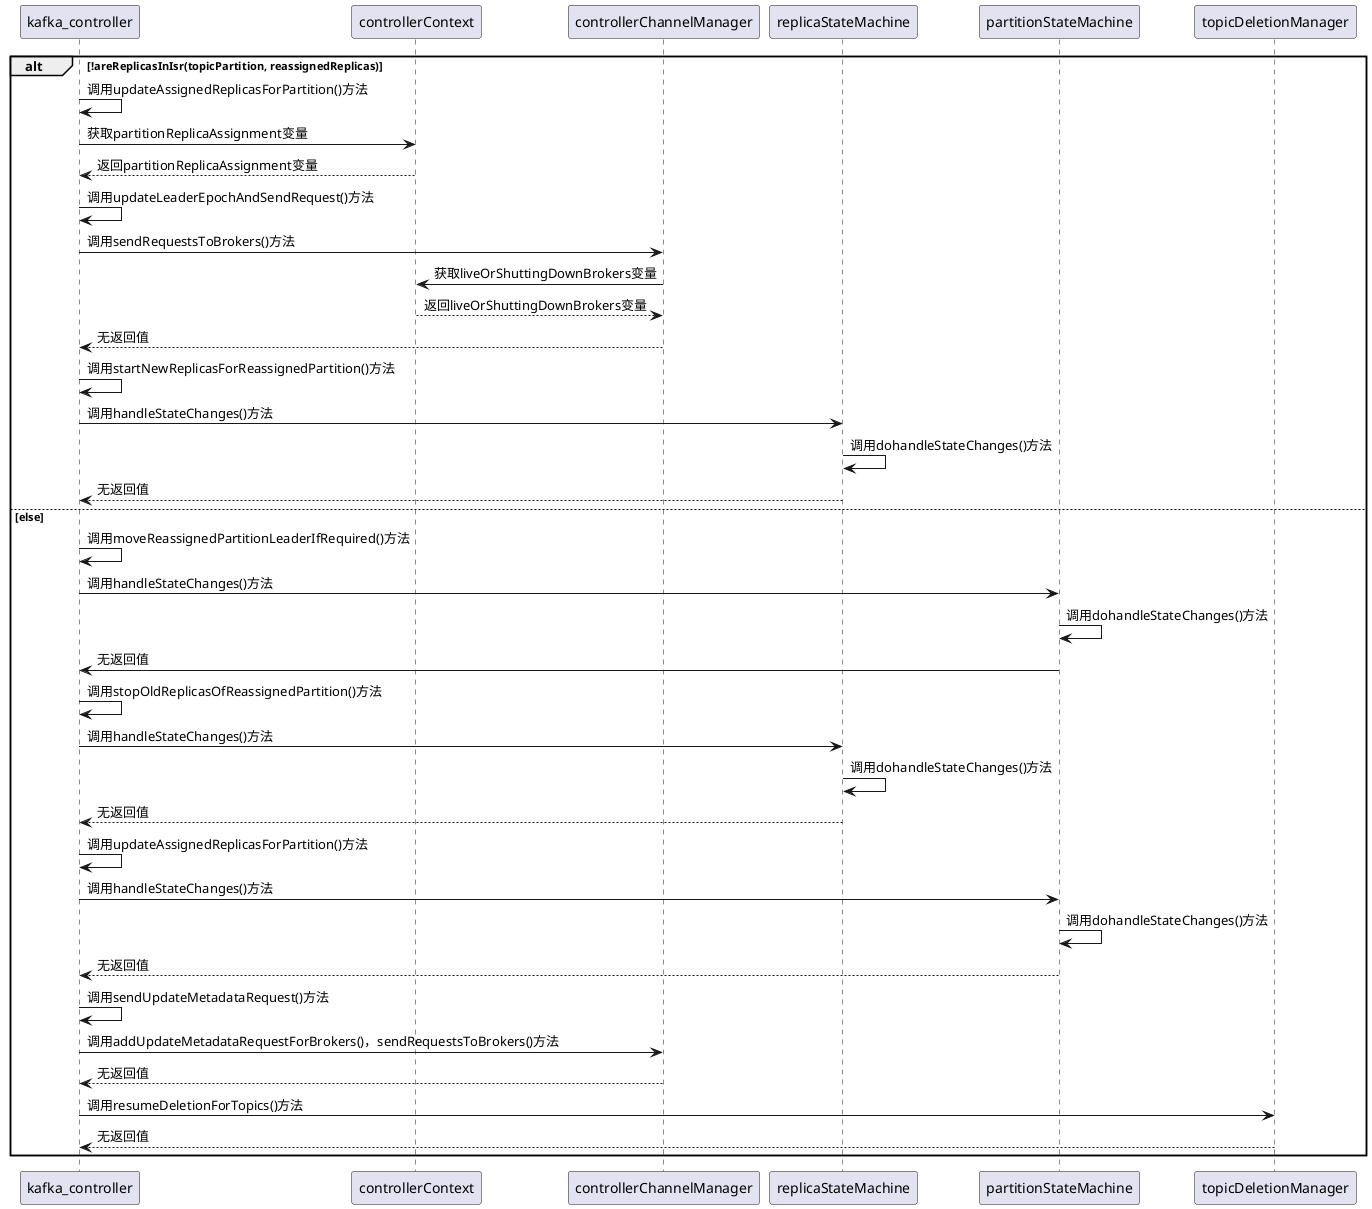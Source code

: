 @startuml

' actor Actor
' autonumber
alt !areReplicasInIsr(topicPartition, reassignedReplicas)
kafka_controller-> kafka_controller: 调用updateAssignedReplicasForPartition()方法
kafka_controller-> controllerContext:获取partitionReplicaAssignment变量
controllerContext--> kafka_controller:返回partitionReplicaAssignment变量

kafka_controller-> kafka_controller: 调用updateLeaderEpochAndSendRequest()方法
kafka_controller-> controllerChannelManager: 调用sendRequestsToBrokers()方法
controllerChannelManager-> controllerContext:获取liveOrShuttingDownBrokers变量
controllerContext--> controllerChannelManager:返回liveOrShuttingDownBrokers变量
controllerChannelManager--> kafka_controller: 无返回值

kafka_controller-> kafka_controller: 调用startNewReplicasForReassignedPartition()方法
kafka_controller-> replicaStateMachine: 调用handleStateChanges()方法
replicaStateMachine-> replicaStateMachine: 调用dohandleStateChanges()方法
replicaStateMachine--> kafka_controller: 无返回值
else else

kafka_controller-> kafka_controller: 调用moveReassignedPartitionLeaderIfRequired()方法
kafka_controller-> partitionStateMachine: 调用handleStateChanges()方法
partitionStateMachine-> partitionStateMachine: 调用dohandleStateChanges()方法
partitionStateMachine-> kafka_controller: 无返回值

kafka_controller-> kafka_controller: 调用stopOldReplicasOfReassignedPartition()方法
kafka_controller-> replicaStateMachine: 调用handleStateChanges()方法
replicaStateMachine-> replicaStateMachine: 调用dohandleStateChanges()方法
replicaStateMachine--> kafka_controller: 无返回值

kafka_controller-> kafka_controller: 调用updateAssignedReplicasForPartition()方法
kafka_controller-> partitionStateMachine: 调用handleStateChanges()方法
partitionStateMachine-> partitionStateMachine: 调用dohandleStateChanges()方法
partitionStateMachine--> kafka_controller: 无返回值

kafka_controller-> kafka_controller: 调用sendUpdateMetadataRequest()方法
kafka_controller-> controllerChannelManager: 调用addUpdateMetadataRequestForBrokers()，sendRequestsToBrokers()方法
controllerChannelManager--> kafka_controller: 无返回值

kafka_controller-> topicDeletionManager: 调用resumeDeletionForTopics()方法
topicDeletionManager--> kafka_controller: 无返回值

end

' kafka_controller-> kafka_controller: 调用updateLeaderEpochAndSendRequest()方法
' kafka_controller-> kafka_controller: 调用updateLeaderEpochAndSendRequest()方法
' kafka_controller-> kafka_controller: 调用updateLeaderEpochAndSendRequest()方法
' kafka_controller-> kafka_controller: 调用updateLeaderEpochAndSendRequest()方法
' kafka_controller-> kafka_controller: 调用updateLeaderEpochAndSendRequest()方法
' kafka_controller-> kafka_controller: 调用updateLeaderEpochAndSendRequest()方法
' Server->Device:调用write()方法
' Device-->Server:方法返回，无返回值
' Client->Server:调用close()方法
' Server-->Client:方法返回，无返回值
' Client-->Actor:程序执行完毕

@enduml